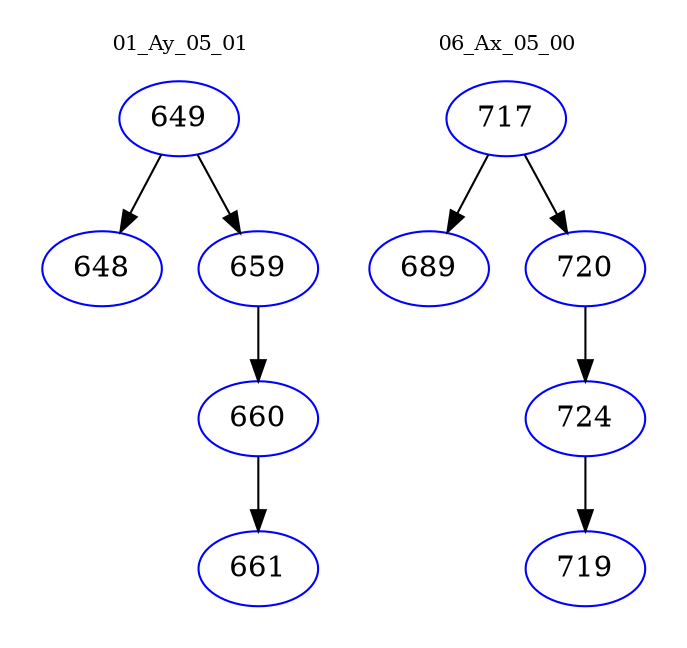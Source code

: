 digraph{
subgraph cluster_0 {
color = white
label = "01_Ay_05_01";
fontsize=10;
T0_649 [label="649", color="blue"]
T0_649 -> T0_648 [color="black"]
T0_648 [label="648", color="blue"]
T0_649 -> T0_659 [color="black"]
T0_659 [label="659", color="blue"]
T0_659 -> T0_660 [color="black"]
T0_660 [label="660", color="blue"]
T0_660 -> T0_661 [color="black"]
T0_661 [label="661", color="blue"]
}
subgraph cluster_1 {
color = white
label = "06_Ax_05_00";
fontsize=10;
T1_717 [label="717", color="blue"]
T1_717 -> T1_689 [color="black"]
T1_689 [label="689", color="blue"]
T1_717 -> T1_720 [color="black"]
T1_720 [label="720", color="blue"]
T1_720 -> T1_724 [color="black"]
T1_724 [label="724", color="blue"]
T1_724 -> T1_719 [color="black"]
T1_719 [label="719", color="blue"]
}
}
